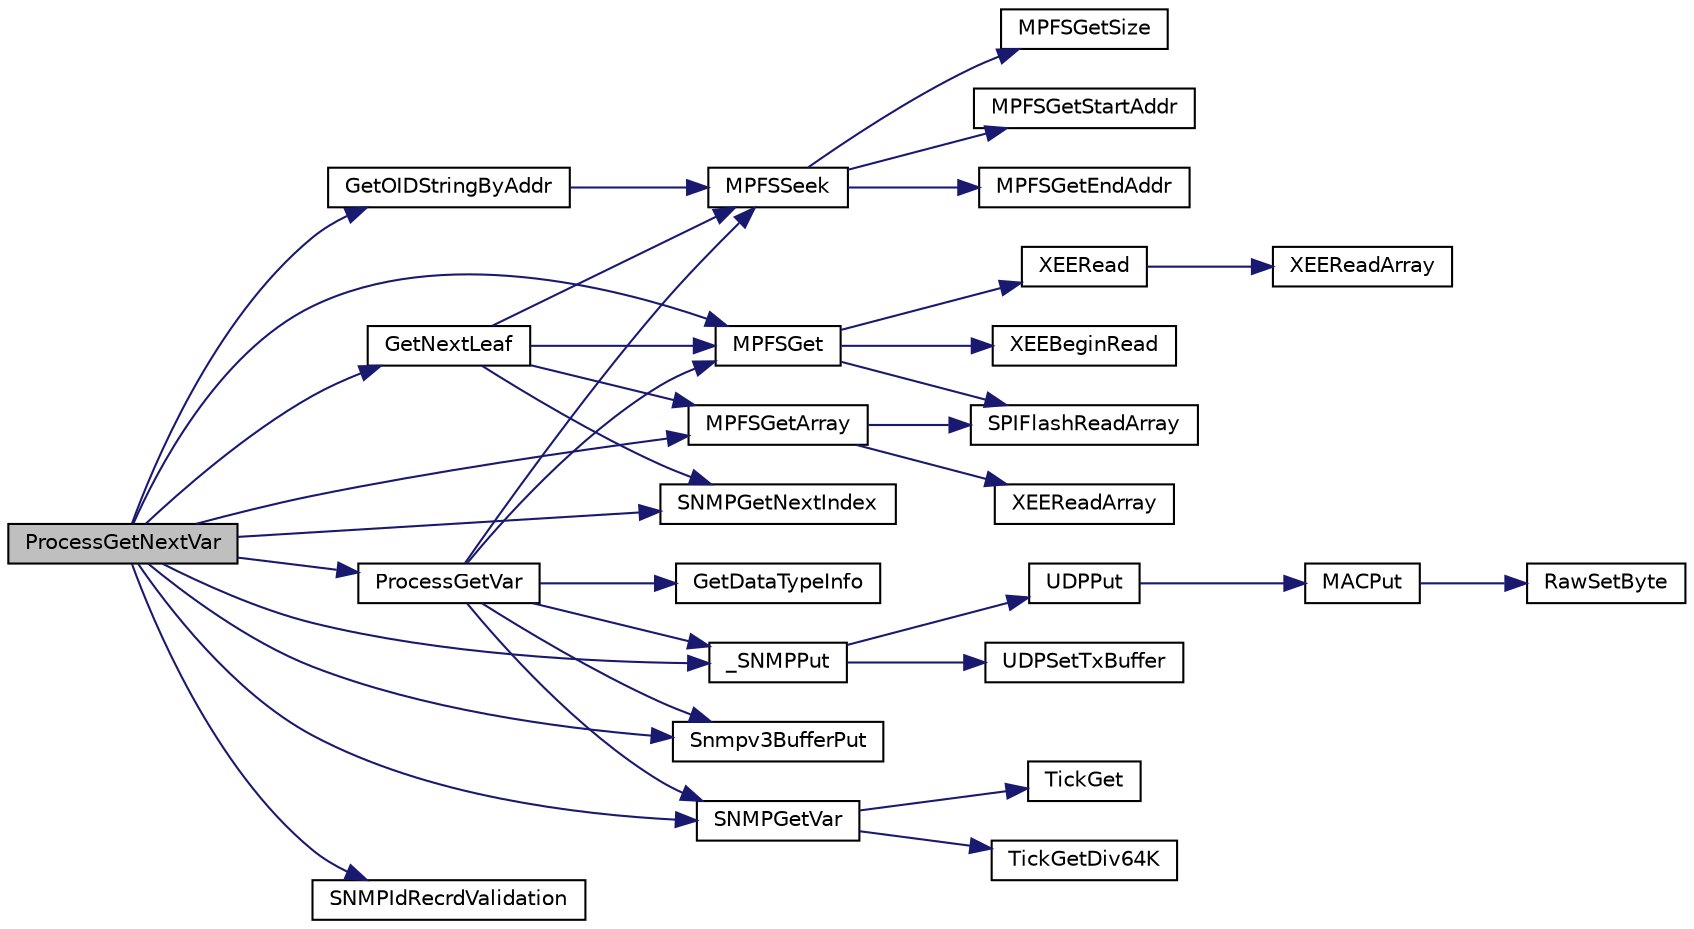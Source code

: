 digraph "ProcessGetNextVar"
{
  edge [fontname="Helvetica",fontsize="10",labelfontname="Helvetica",labelfontsize="10"];
  node [fontname="Helvetica",fontsize="10",shape=record];
  rankdir="LR";
  Node1 [label="ProcessGetNextVar",height=0.2,width=0.4,color="black", fillcolor="grey75", style="filled", fontcolor="black"];
  Node1 -> Node2 [color="midnightblue",fontsize="10",style="solid"];
  Node2 [label="GetNextLeaf",height=0.2,width=0.4,color="black", fillcolor="white", style="filled",URL="$_s_n_m_p_8c.html#acbbaeda503a3af37adb704c44e238ee2"];
  Node2 -> Node3 [color="midnightblue",fontsize="10",style="solid"];
  Node3 [label="MPFSSeek",height=0.2,width=0.4,color="black", fillcolor="white", style="filled",URL="$_m_p_f_s2_8h.html#aa7554eb69c3ee75485332ea232867e88"];
  Node3 -> Node4 [color="midnightblue",fontsize="10",style="solid"];
  Node4 [label="MPFSGetSize",height=0.2,width=0.4,color="black", fillcolor="white", style="filled",URL="$_m_p_f_s2_8c.html#ab5f95b53b6147d65bd310651ea186c4f"];
  Node3 -> Node5 [color="midnightblue",fontsize="10",style="solid"];
  Node5 [label="MPFSGetStartAddr",height=0.2,width=0.4,color="black", fillcolor="white", style="filled",URL="$_m_p_f_s2_8c.html#ad88773de15b176b96448609cdbd8ed8b"];
  Node3 -> Node6 [color="midnightblue",fontsize="10",style="solid"];
  Node6 [label="MPFSGetEndAddr",height=0.2,width=0.4,color="black", fillcolor="white", style="filled",URL="$_m_p_f_s2_8c.html#ad660543467859473984c11b655d64322"];
  Node2 -> Node7 [color="midnightblue",fontsize="10",style="solid"];
  Node7 [label="MPFSGet",height=0.2,width=0.4,color="black", fillcolor="white", style="filled",URL="$_m_p_f_s2_8h.html#afb383667304485d15b8533a6af5d72bb"];
  Node7 -> Node8 [color="midnightblue",fontsize="10",style="solid"];
  Node8 [label="XEEBeginRead",height=0.2,width=0.4,color="black", fillcolor="white", style="filled",URL="$_x_e_e_p_r_o_m_8h.html#ab78c05e1d3c082d1222b31e4cd0bde00"];
  Node7 -> Node9 [color="midnightblue",fontsize="10",style="solid"];
  Node9 [label="XEERead",height=0.2,width=0.4,color="black", fillcolor="white", style="filled",URL="$_x_e_e_p_r_o_m_8h.html#ac2a8019dcb8a55999748080b10af9c22"];
  Node9 -> Node10 [color="midnightblue",fontsize="10",style="solid"];
  Node10 [label="XEEReadArray",height=0.2,width=0.4,color="black", fillcolor="white", style="filled",URL="$_s_p_i_e_e_p_r_o_m_8c.html#ad33a7f0f4695611007fedfce9e310def"];
  Node7 -> Node11 [color="midnightblue",fontsize="10",style="solid"];
  Node11 [label="SPIFlashReadArray",height=0.2,width=0.4,color="black", fillcolor="white", style="filled",URL="$_s_p_i_flash_8h.html#ae5aa83767752148a914311bcff478d8b"];
  Node2 -> Node12 [color="midnightblue",fontsize="10",style="solid"];
  Node12 [label="MPFSGetArray",height=0.2,width=0.4,color="black", fillcolor="white", style="filled",URL="$_m_p_f_s2_8h.html#a1240a043816cea186c933f00cc10f83f"];
  Node12 -> Node13 [color="midnightblue",fontsize="10",style="solid"];
  Node13 [label="XEEReadArray",height=0.2,width=0.4,color="black", fillcolor="white", style="filled",URL="$_x_e_e_p_r_o_m_8h.html#ad33a7f0f4695611007fedfce9e310def"];
  Node12 -> Node11 [color="midnightblue",fontsize="10",style="solid"];
  Node2 -> Node14 [color="midnightblue",fontsize="10",style="solid"];
  Node14 [label="SNMPGetNextIndex",height=0.2,width=0.4,color="black", fillcolor="white", style="filled",URL="$_s_n_m_p_8h.html#a1e9039aa43b82f13d5ef59bd14ab6b6d"];
  Node1 -> Node15 [color="midnightblue",fontsize="10",style="solid"];
  Node15 [label="GetOIDStringByAddr",height=0.2,width=0.4,color="black", fillcolor="white", style="filled",URL="$_s_n_m_p_8c.html#abab121d85682f88742de71e09f666826"];
  Node15 -> Node3 [color="midnightblue",fontsize="10",style="solid"];
  Node1 -> Node16 [color="midnightblue",fontsize="10",style="solid"];
  Node16 [label="SNMPIdRecrdValidation",height=0.2,width=0.4,color="black", fillcolor="white", style="filled",URL="$_s_n_m_p_8h.html#a94316e29abf68c3289bd720162b9e102"];
  Node1 -> Node17 [color="midnightblue",fontsize="10",style="solid"];
  Node17 [label="_SNMPPut",height=0.2,width=0.4,color="black", fillcolor="white", style="filled",URL="$_s_n_m_p_8c.html#ae8aed888771bd1830b5ebfa12771695c"];
  Node17 -> Node18 [color="midnightblue",fontsize="10",style="solid"];
  Node18 [label="UDPSetTxBuffer",height=0.2,width=0.4,color="black", fillcolor="white", style="filled",URL="$_u_d_p_8h.html#a7cf79fb1794e17d66e3e960dba97097b"];
  Node17 -> Node19 [color="midnightblue",fontsize="10",style="solid"];
  Node19 [label="UDPPut",height=0.2,width=0.4,color="black", fillcolor="white", style="filled",URL="$_u_d_p_8h.html#aa31511e0818a730f9a335d2349081d94"];
  Node19 -> Node20 [color="midnightblue",fontsize="10",style="solid"];
  Node20 [label="MACPut",height=0.2,width=0.4,color="black", fillcolor="white", style="filled",URL="$_m_a_c_8h.html#a9a1910d847af55acbfd90ef175be44b9"];
  Node20 -> Node21 [color="midnightblue",fontsize="10",style="solid"];
  Node21 [label="RawSetByte",height=0.2,width=0.4,color="black", fillcolor="white", style="filled",URL="$_w_f_raw_8h.html#a080df0a533459a28bfccb89781df5e3a"];
  Node1 -> Node22 [color="midnightblue",fontsize="10",style="solid"];
  Node22 [label="Snmpv3BufferPut",height=0.2,width=0.4,color="black", fillcolor="white", style="filled",URL="$_s_n_m_p_8h.html#a5394e6b42d032c5fbda0072846d1a8d1"];
  Node1 -> Node23 [color="midnightblue",fontsize="10",style="solid"];
  Node23 [label="ProcessGetVar",height=0.2,width=0.4,color="black", fillcolor="white", style="filled",URL="$_s_n_m_p_8c.html#acf0bec2d8ca8cc891c42d97cfe41a65b"];
  Node23 -> Node24 [color="midnightblue",fontsize="10",style="solid"];
  Node24 [label="GetDataTypeInfo",height=0.2,width=0.4,color="black", fillcolor="white", style="filled",URL="$_s_n_m_p_8c.html#adea91574cf35a78121bb4461ac11a8d9"];
  Node23 -> Node17 [color="midnightblue",fontsize="10",style="solid"];
  Node23 -> Node22 [color="midnightblue",fontsize="10",style="solid"];
  Node23 -> Node3 [color="midnightblue",fontsize="10",style="solid"];
  Node23 -> Node7 [color="midnightblue",fontsize="10",style="solid"];
  Node23 -> Node25 [color="midnightblue",fontsize="10",style="solid"];
  Node25 [label="SNMPGetVar",height=0.2,width=0.4,color="black", fillcolor="white", style="filled",URL="$_s_n_m_p_8h.html#a65ecf1d08aa922ca4e6359bff3c6612c"];
  Node25 -> Node26 [color="midnightblue",fontsize="10",style="solid"];
  Node26 [label="TickGetDiv64K",height=0.2,width=0.4,color="black", fillcolor="white", style="filled",URL="$_tick_8h.html#a4240cc82a4abba61bd8567403d41d0bb"];
  Node25 -> Node27 [color="midnightblue",fontsize="10",style="solid"];
  Node27 [label="TickGet",height=0.2,width=0.4,color="black", fillcolor="white", style="filled",URL="$_tick_8h.html#a035d1d3f8afdca7abedf588ee1b20af0"];
  Node1 -> Node25 [color="midnightblue",fontsize="10",style="solid"];
  Node1 -> Node7 [color="midnightblue",fontsize="10",style="solid"];
  Node1 -> Node12 [color="midnightblue",fontsize="10",style="solid"];
  Node1 -> Node14 [color="midnightblue",fontsize="10",style="solid"];
}
